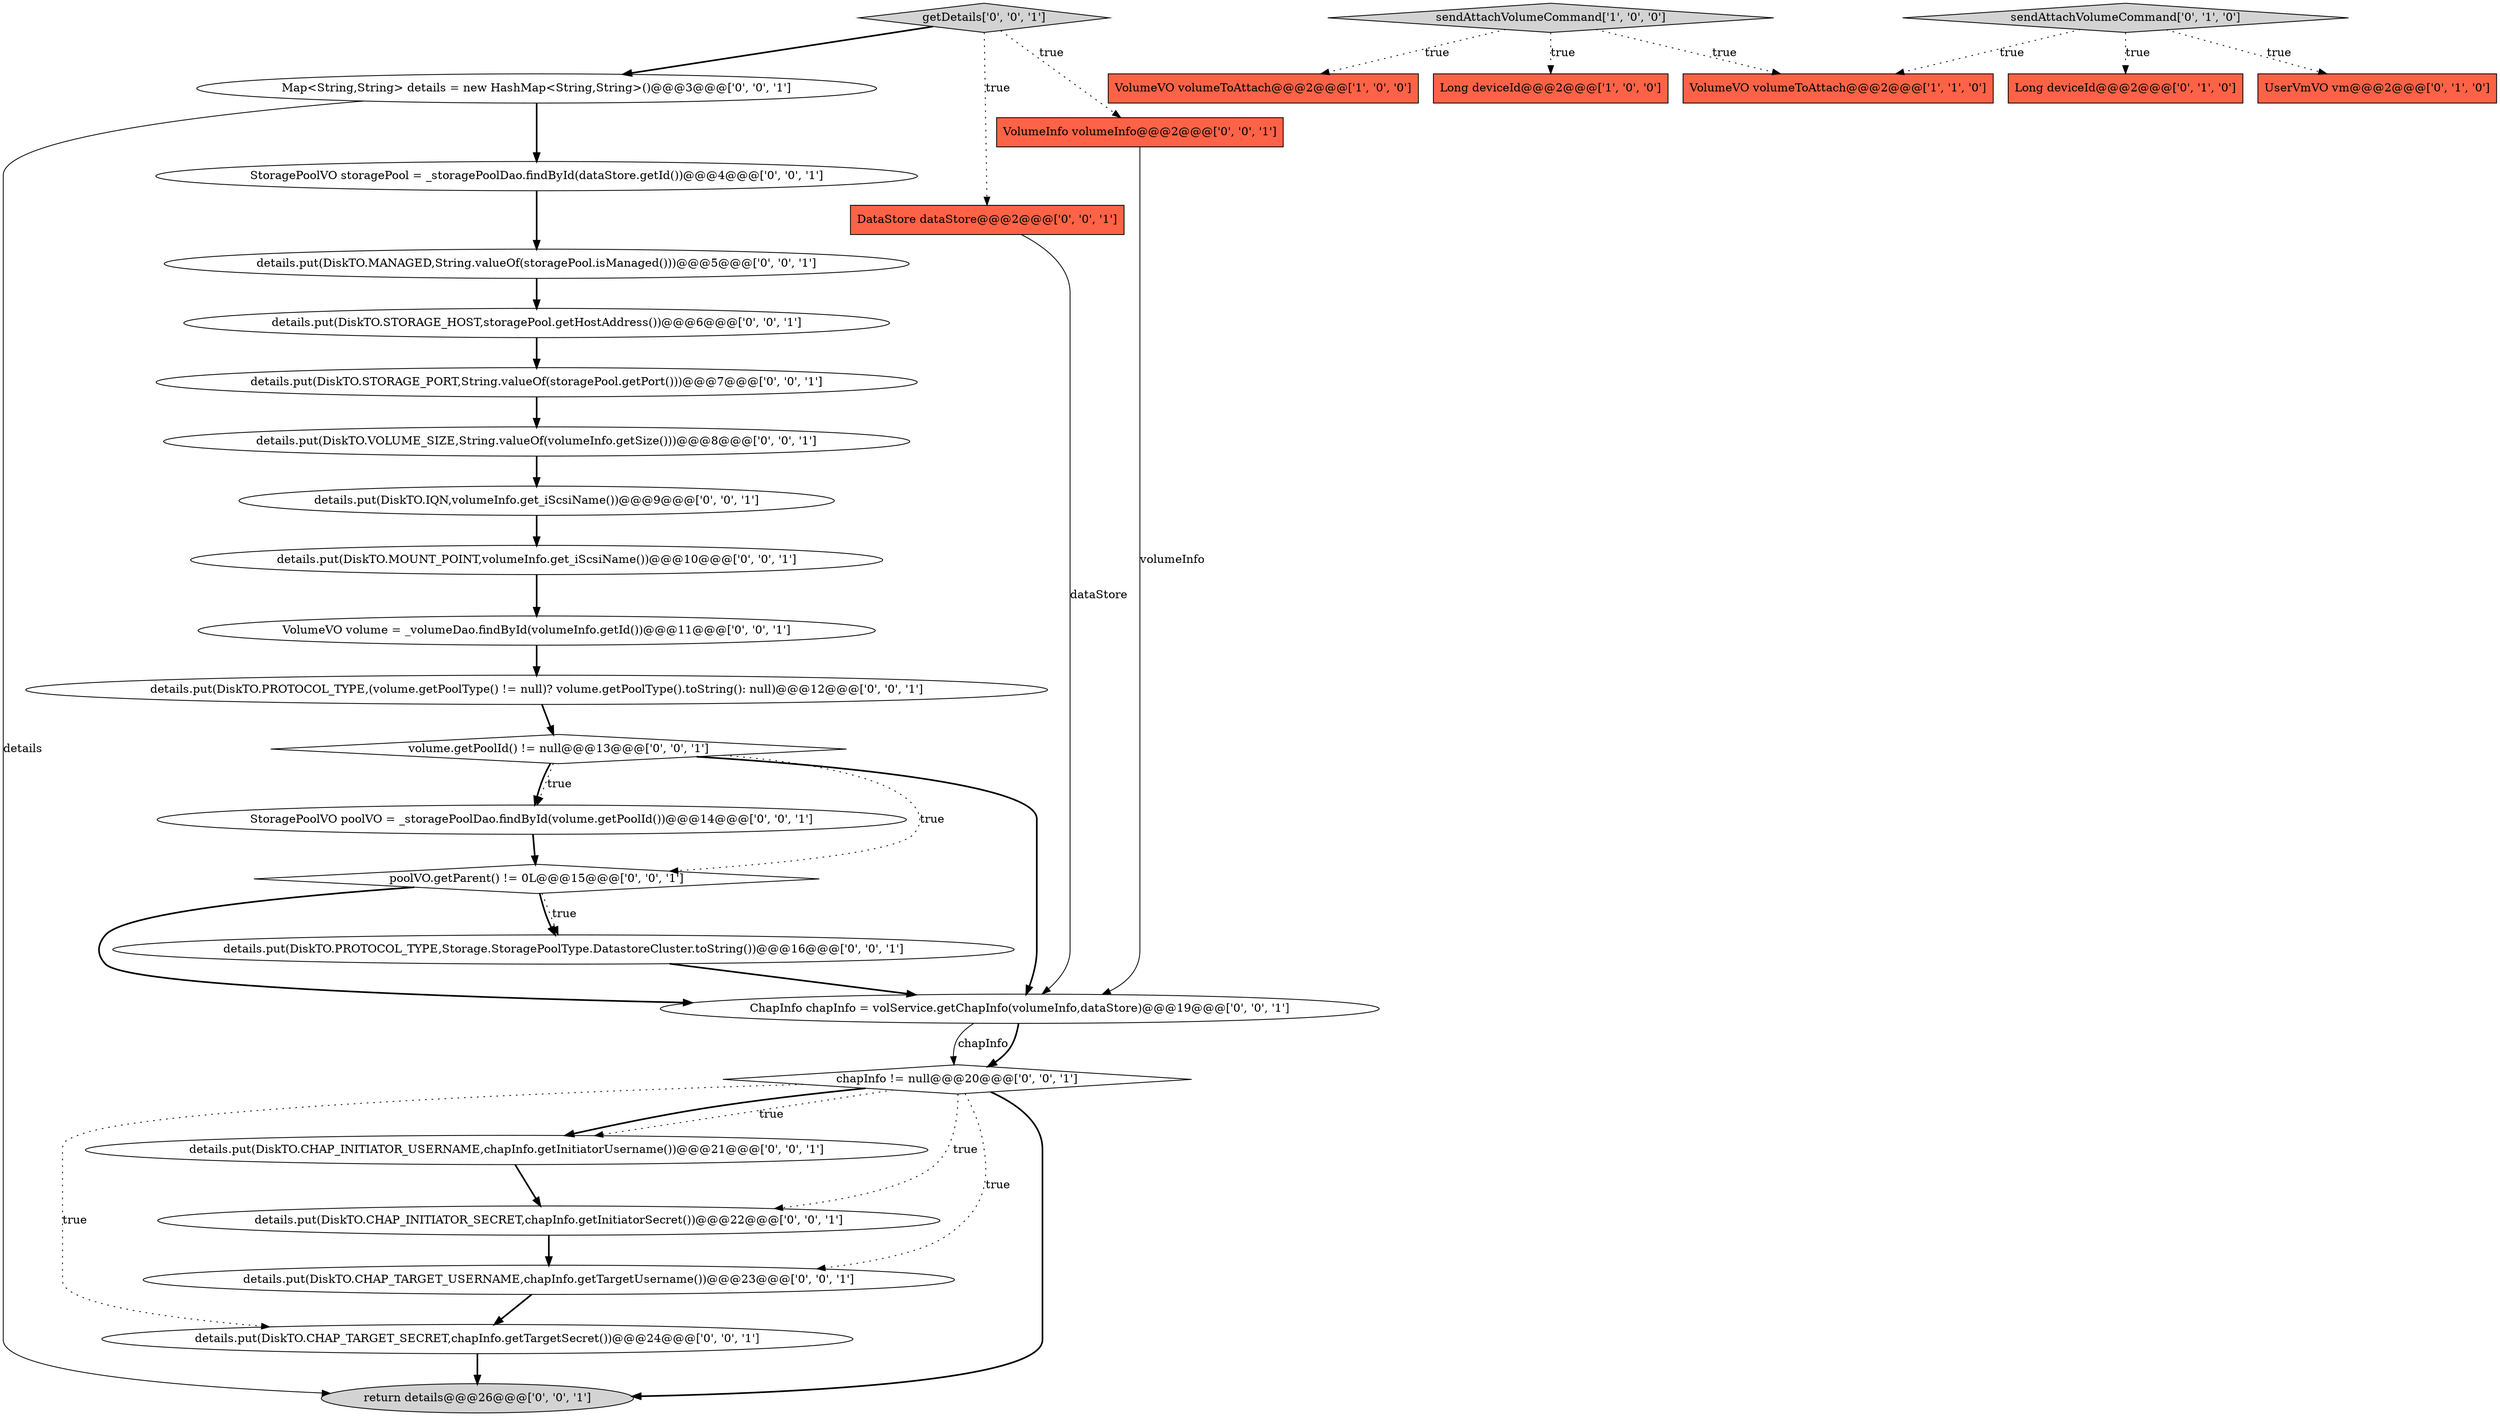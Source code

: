 digraph {
16 [style = filled, label = "details.put(DiskTO.STORAGE_HOST,storagePool.getHostAddress())@@@6@@@['0', '0', '1']", fillcolor = white, shape = ellipse image = "AAA0AAABBB3BBB"];
25 [style = filled, label = "chapInfo != null@@@20@@@['0', '0', '1']", fillcolor = white, shape = diamond image = "AAA0AAABBB3BBB"];
0 [style = filled, label = "VolumeVO volumeToAttach@@@2@@@['1', '0', '0']", fillcolor = tomato, shape = box image = "AAA0AAABBB1BBB"];
14 [style = filled, label = "ChapInfo chapInfo = volService.getChapInfo(volumeInfo,dataStore)@@@19@@@['0', '0', '1']", fillcolor = white, shape = ellipse image = "AAA0AAABBB3BBB"];
29 [style = filled, label = "return details@@@26@@@['0', '0', '1']", fillcolor = lightgray, shape = ellipse image = "AAA0AAABBB3BBB"];
26 [style = filled, label = "StoragePoolVO poolVO = _storagePoolDao.findById(volume.getPoolId())@@@14@@@['0', '0', '1']", fillcolor = white, shape = ellipse image = "AAA0AAABBB3BBB"];
17 [style = filled, label = "VolumeInfo volumeInfo@@@2@@@['0', '0', '1']", fillcolor = tomato, shape = box image = "AAA0AAABBB3BBB"];
2 [style = filled, label = "sendAttachVolumeCommand['1', '0', '0']", fillcolor = lightgray, shape = diamond image = "AAA0AAABBB1BBB"];
30 [style = filled, label = "getDetails['0', '0', '1']", fillcolor = lightgray, shape = diamond image = "AAA0AAABBB3BBB"];
7 [style = filled, label = "poolVO.getParent() != 0L@@@15@@@['0', '0', '1']", fillcolor = white, shape = diamond image = "AAA0AAABBB3BBB"];
1 [style = filled, label = "Long deviceId@@@2@@@['1', '0', '0']", fillcolor = tomato, shape = box image = "AAA0AAABBB1BBB"];
28 [style = filled, label = "DataStore dataStore@@@2@@@['0', '0', '1']", fillcolor = tomato, shape = box image = "AAA0AAABBB3BBB"];
4 [style = filled, label = "sendAttachVolumeCommand['0', '1', '0']", fillcolor = lightgray, shape = diamond image = "AAA0AAABBB2BBB"];
8 [style = filled, label = "volume.getPoolId() != null@@@13@@@['0', '0', '1']", fillcolor = white, shape = diamond image = "AAA0AAABBB3BBB"];
19 [style = filled, label = "StoragePoolVO storagePool = _storagePoolDao.findById(dataStore.getId())@@@4@@@['0', '0', '1']", fillcolor = white, shape = ellipse image = "AAA0AAABBB3BBB"];
18 [style = filled, label = "Map<String,String> details = new HashMap<String,String>()@@@3@@@['0', '0', '1']", fillcolor = white, shape = ellipse image = "AAA0AAABBB3BBB"];
23 [style = filled, label = "details.put(DiskTO.CHAP_INITIATOR_SECRET,chapInfo.getInitiatorSecret())@@@22@@@['0', '0', '1']", fillcolor = white, shape = ellipse image = "AAA0AAABBB3BBB"];
3 [style = filled, label = "VolumeVO volumeToAttach@@@2@@@['1', '1', '0']", fillcolor = tomato, shape = box image = "AAA0AAABBB1BBB"];
12 [style = filled, label = "details.put(DiskTO.STORAGE_PORT,String.valueOf(storagePool.getPort()))@@@7@@@['0', '0', '1']", fillcolor = white, shape = ellipse image = "AAA0AAABBB3BBB"];
21 [style = filled, label = "details.put(DiskTO.PROTOCOL_TYPE,(volume.getPoolType() != null)? volume.getPoolType().toString(): null)@@@12@@@['0', '0', '1']", fillcolor = white, shape = ellipse image = "AAA0AAABBB3BBB"];
13 [style = filled, label = "details.put(DiskTO.IQN,volumeInfo.get_iScsiName())@@@9@@@['0', '0', '1']", fillcolor = white, shape = ellipse image = "AAA0AAABBB3BBB"];
6 [style = filled, label = "Long deviceId@@@2@@@['0', '1', '0']", fillcolor = tomato, shape = box image = "AAA0AAABBB2BBB"];
11 [style = filled, label = "details.put(DiskTO.CHAP_INITIATOR_USERNAME,chapInfo.getInitiatorUsername())@@@21@@@['0', '0', '1']", fillcolor = white, shape = ellipse image = "AAA0AAABBB3BBB"];
27 [style = filled, label = "details.put(DiskTO.PROTOCOL_TYPE,Storage.StoragePoolType.DatastoreCluster.toString())@@@16@@@['0', '0', '1']", fillcolor = white, shape = ellipse image = "AAA0AAABBB3BBB"];
22 [style = filled, label = "details.put(DiskTO.CHAP_TARGET_USERNAME,chapInfo.getTargetUsername())@@@23@@@['0', '0', '1']", fillcolor = white, shape = ellipse image = "AAA0AAABBB3BBB"];
9 [style = filled, label = "details.put(DiskTO.VOLUME_SIZE,String.valueOf(volumeInfo.getSize()))@@@8@@@['0', '0', '1']", fillcolor = white, shape = ellipse image = "AAA0AAABBB3BBB"];
24 [style = filled, label = "details.put(DiskTO.MANAGED,String.valueOf(storagePool.isManaged()))@@@5@@@['0', '0', '1']", fillcolor = white, shape = ellipse image = "AAA0AAABBB3BBB"];
10 [style = filled, label = "details.put(DiskTO.MOUNT_POINT,volumeInfo.get_iScsiName())@@@10@@@['0', '0', '1']", fillcolor = white, shape = ellipse image = "AAA0AAABBB3BBB"];
5 [style = filled, label = "UserVmVO vm@@@2@@@['0', '1', '0']", fillcolor = tomato, shape = box image = "AAA0AAABBB2BBB"];
20 [style = filled, label = "VolumeVO volume = _volumeDao.findById(volumeInfo.getId())@@@11@@@['0', '0', '1']", fillcolor = white, shape = ellipse image = "AAA0AAABBB3BBB"];
15 [style = filled, label = "details.put(DiskTO.CHAP_TARGET_SECRET,chapInfo.getTargetSecret())@@@24@@@['0', '0', '1']", fillcolor = white, shape = ellipse image = "AAA0AAABBB3BBB"];
15->29 [style = bold, label=""];
23->22 [style = bold, label=""];
27->14 [style = bold, label=""];
17->14 [style = solid, label="volumeInfo"];
8->14 [style = bold, label=""];
25->29 [style = bold, label=""];
2->3 [style = dotted, label="true"];
30->28 [style = dotted, label="true"];
25->11 [style = dotted, label="true"];
4->3 [style = dotted, label="true"];
28->14 [style = solid, label="dataStore"];
30->18 [style = bold, label=""];
8->26 [style = bold, label=""];
30->17 [style = dotted, label="true"];
9->13 [style = bold, label=""];
21->8 [style = bold, label=""];
14->25 [style = solid, label="chapInfo"];
25->15 [style = dotted, label="true"];
19->24 [style = bold, label=""];
25->22 [style = dotted, label="true"];
8->7 [style = dotted, label="true"];
7->27 [style = dotted, label="true"];
22->15 [style = bold, label=""];
7->14 [style = bold, label=""];
25->11 [style = bold, label=""];
12->9 [style = bold, label=""];
16->12 [style = bold, label=""];
2->1 [style = dotted, label="true"];
20->21 [style = bold, label=""];
18->19 [style = bold, label=""];
8->26 [style = dotted, label="true"];
24->16 [style = bold, label=""];
11->23 [style = bold, label=""];
18->29 [style = solid, label="details"];
14->25 [style = bold, label=""];
4->5 [style = dotted, label="true"];
26->7 [style = bold, label=""];
2->0 [style = dotted, label="true"];
13->10 [style = bold, label=""];
4->6 [style = dotted, label="true"];
25->23 [style = dotted, label="true"];
7->27 [style = bold, label=""];
10->20 [style = bold, label=""];
}
